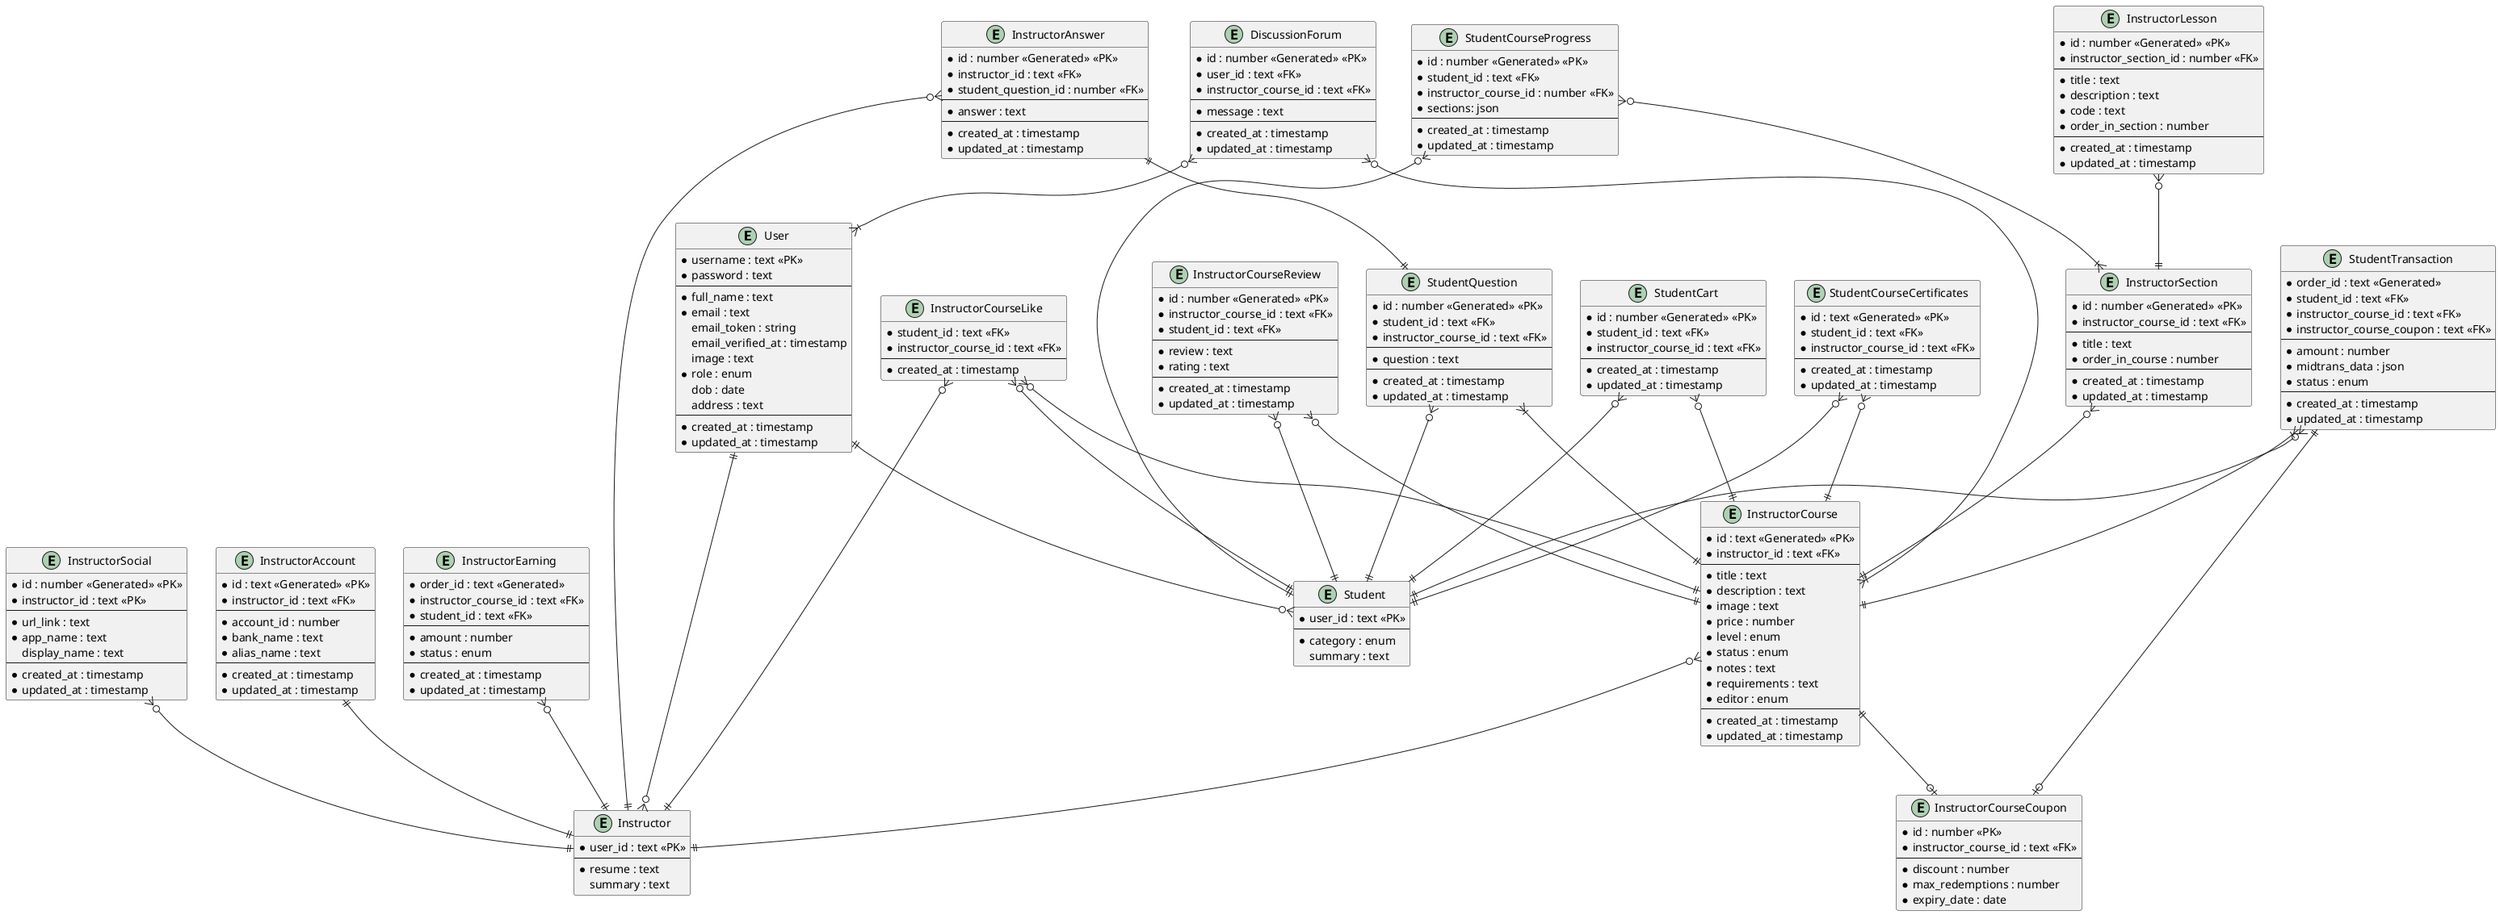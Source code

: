 @startuml

entity User {
    * username : text <<PK>>
    * password : text
    --
    * full_name : text
    * email : text
    email_token : string
    email_verified_at : timestamp
    image : text
    * role : enum
    dob : date
    address : text
    --
    * created_at : timestamp
    * updated_at : timestamp
}

entity Student {
    * user_id : text <<PK>>
    --
    * category : enum
    summary : text
}

entity Instructor {
    * user_id : text <<PK>>
    --
    * resume : text
    summary : text
}

entity InstructorSocial {
    * id : number <<Generated>> <<PK>>
    * instructor_id : text <<PK>>
    --
    * url_link : text
    * app_name : text
    display_name : text
    --
    * created_at : timestamp
    * updated_at : timestamp
}

entity InstructorAccount {
    * id : text <<Generated>> <<PK>>
    * instructor_id : text <<FK>>
    --
    * account_id : number
    * bank_name : text
    * alias_name : text
    --
    * created_at : timestamp
    * updated_at : timestamp
}

entity InstructorCourse {
    * id : text <<Generated>> <<PK>>
    * instructor_id : text <<FK>>
    --
    * title : text
    * description : text
    * image : text
    * price : number
    * level : enum
    * status : enum
    * notes : text
    * requirements : text
    * editor : enum
    --
    * created_at : timestamp
    * updated_at : timestamp
}

entity InstructorCourseCoupon {
    * id : number <<PK>>
    * instructor_course_id : text <<FK>>
    --
    * discount : number
    * max_redemptions : number
    * expiry_date : date
}

entity InstructorCourseReview {
    * id : number <<Generated>> <<PK>>
    * instructor_course_id : text <<FK>>
    * student_id : text <<FK>>
    --
    * review : text
    * rating : text
    --
    * created_at : timestamp
    * updated_at : timestamp
}

entity InstructorCourseLike {
    * student_id : text <<FK>>
    * instructor_course_id : text <<FK>>
    --
    * created_at : timestamp
}

entity InstructorEarning {
    * order_id : text <<Generated>>
    * instructor_course_id : text <<FK>>
    * student_id : text <<FK>>
    --
    * amount : number
    * status : enum
    --
    * created_at : timestamp
    * updated_at : timestamp
}

entity InstructorSection {
    * id : number <<Generated>> <<PK>>
    * instructor_course_id : text <<FK>>
    --
    * title : text
    * order_in_course : number
    --
    * created_at : timestamp
    * updated_at : timestamp
}

entity InstructorLesson {
    * id : number <<Generated>> <<PK>>
    * instructor_section_id : number <<FK>>
    --
    * title : text
    * description : text
    * code : text
    * order_in_section : number
    --
    * created_at : timestamp
    * updated_at : timestamp
}

entity StudentQuestion {
    * id : number <<Generated>> <<PK>>
    * student_id : text <<FK>>
    * instructor_course_id : text <<FK>>
    --
    * question : text
    --
    * created_at : timestamp
    * updated_at : timestamp
}

entity InstructorAnswer {
    * id : number <<Generated>> <<PK>>
    * instructor_id : text <<FK>>
    * student_question_id : number <<FK>>
    --
    * answer : text
    --
    * created_at : timestamp
    * updated_at : timestamp
}

entity StudentCart {
    * id : number <<Generated>> <<PK>>
    * student_id : text <<FK>>
    * instructor_course_id : text <<FK>>
    --
    * created_at : timestamp
    * updated_at : timestamp
}

entity StudentTransaction {
    * order_id : text <<Generated>>
    * student_id : text <<FK>>
    * instructor_course_id : text <<FK>>
    * instructor_course_coupon : text <<FK>>
    --
    * amount : number
    * midtrans_data : json
    * status : enum
    --
    * created_at : timestamp
    * updated_at : timestamp
}

entity StudentCourseProgress {
    * id : number <<Generated>> <<PK>>
    * student_id : text <<FK>>
    * instructor_course_id : number <<FK>>
    * sections: json
    --
    * created_at : timestamp
    * updated_at : timestamp
}

entity StudentCourseCertificates {
    * id : text <<Generated>> <<PK>>
    * student_id : text <<FK>>
    * instructor_course_id : text <<FK>>
    --
    * created_at : timestamp
    * updated_at : timestamp
}

entity DiscussionForum {
    * id : number <<Generated>> <<PK>>
    * user_id : text <<FK>>
    * instructor_course_id : text <<FK>>
    --
    * message : text
    --
    * created_at : timestamp
    * updated_at : timestamp
}

User ||--o{ Student
User ||--o{ Instructor
InstructorSocial }o--|| Instructor
InstructorAccount ||--|| Instructor
InstructorCourse }o--|| Instructor
InstructorCourse ||--o| InstructorCourseCoupon
InstructorCourseReview }o--|| InstructorCourse
InstructorCourseReview }o-|| Student
InstructorCourseLike }o--|| InstructorCourse
InstructorCourseLike }o--|| Student
InstructorCourseLike }o--|| Instructor
InstructorEarning }o--|| Instructor
InstructorSection }o--|| InstructorCourse
InstructorLesson }o--|| InstructorSection
StudentQuestion }o--|| Student
StudentQuestion }|--|| InstructorCourse
InstructorAnswer }o--|| Instructor
InstructorAnswer ||--|| StudentQuestion
StudentCart }o--|| Student
StudentCart }o--|| InstructorCourse
StudentTransaction }o--|| Student
StudentTransaction }|--|| InstructorCourse
StudentTransaction ||--o| InstructorCourseCoupon
StudentCourseProgress }o--|| Student
StudentCourseProgress }o--|{ InstructorSection
StudentCourseCertificates }o--|| Student
StudentCourseCertificates }o--|| InstructorCourse
DiscussionForum }o--|{ User
DiscussionForum }o--|{ InstructorCourse


@enduml